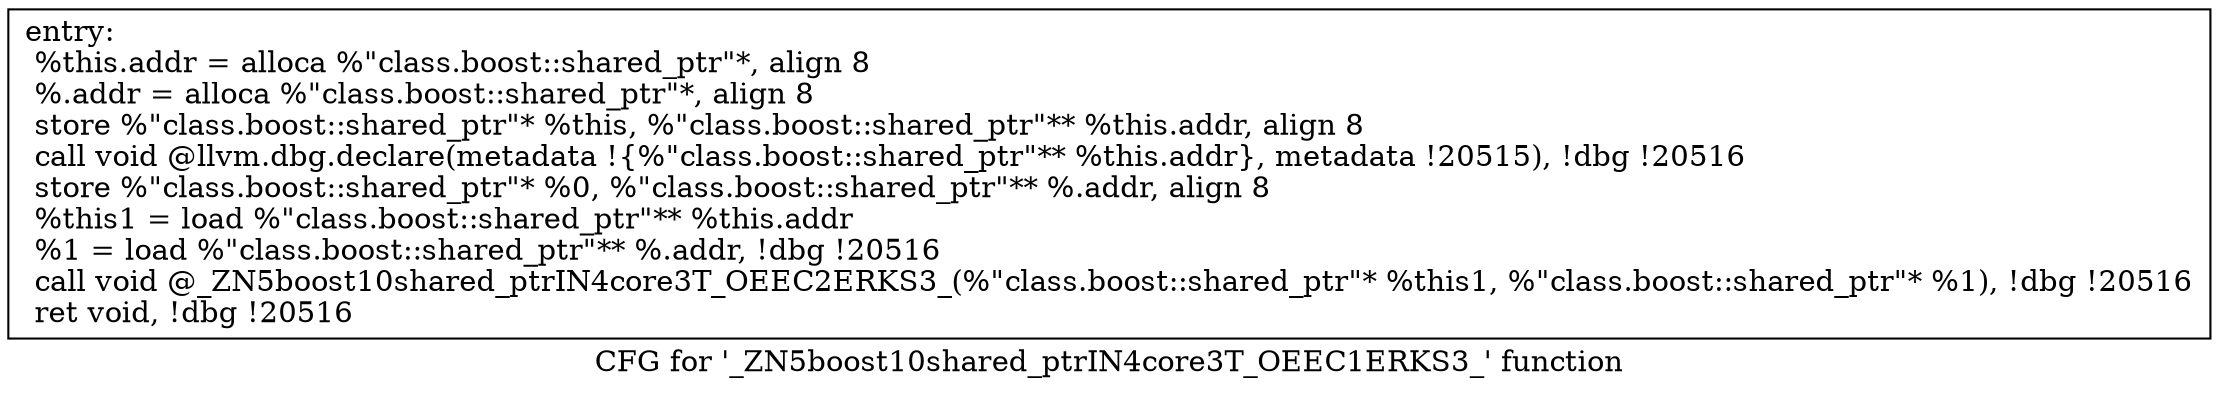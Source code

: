digraph "CFG for '_ZN5boost10shared_ptrIN4core3T_OEEC1ERKS3_' function" {
	label="CFG for '_ZN5boost10shared_ptrIN4core3T_OEEC1ERKS3_' function";

	Node0x7fd441774a60 [shape=record,label="{entry:\l  %this.addr = alloca %\"class.boost::shared_ptr\"*, align 8\l  %.addr = alloca %\"class.boost::shared_ptr\"*, align 8\l  store %\"class.boost::shared_ptr\"* %this, %\"class.boost::shared_ptr\"** %this.addr, align 8\l  call void @llvm.dbg.declare(metadata !\{%\"class.boost::shared_ptr\"** %this.addr\}, metadata !20515), !dbg !20516\l  store %\"class.boost::shared_ptr\"* %0, %\"class.boost::shared_ptr\"** %.addr, align 8\l  %this1 = load %\"class.boost::shared_ptr\"** %this.addr\l  %1 = load %\"class.boost::shared_ptr\"** %.addr, !dbg !20516\l  call void @_ZN5boost10shared_ptrIN4core3T_OEEC2ERKS3_(%\"class.boost::shared_ptr\"* %this1, %\"class.boost::shared_ptr\"* %1), !dbg !20516\l  ret void, !dbg !20516\l}"];
}
